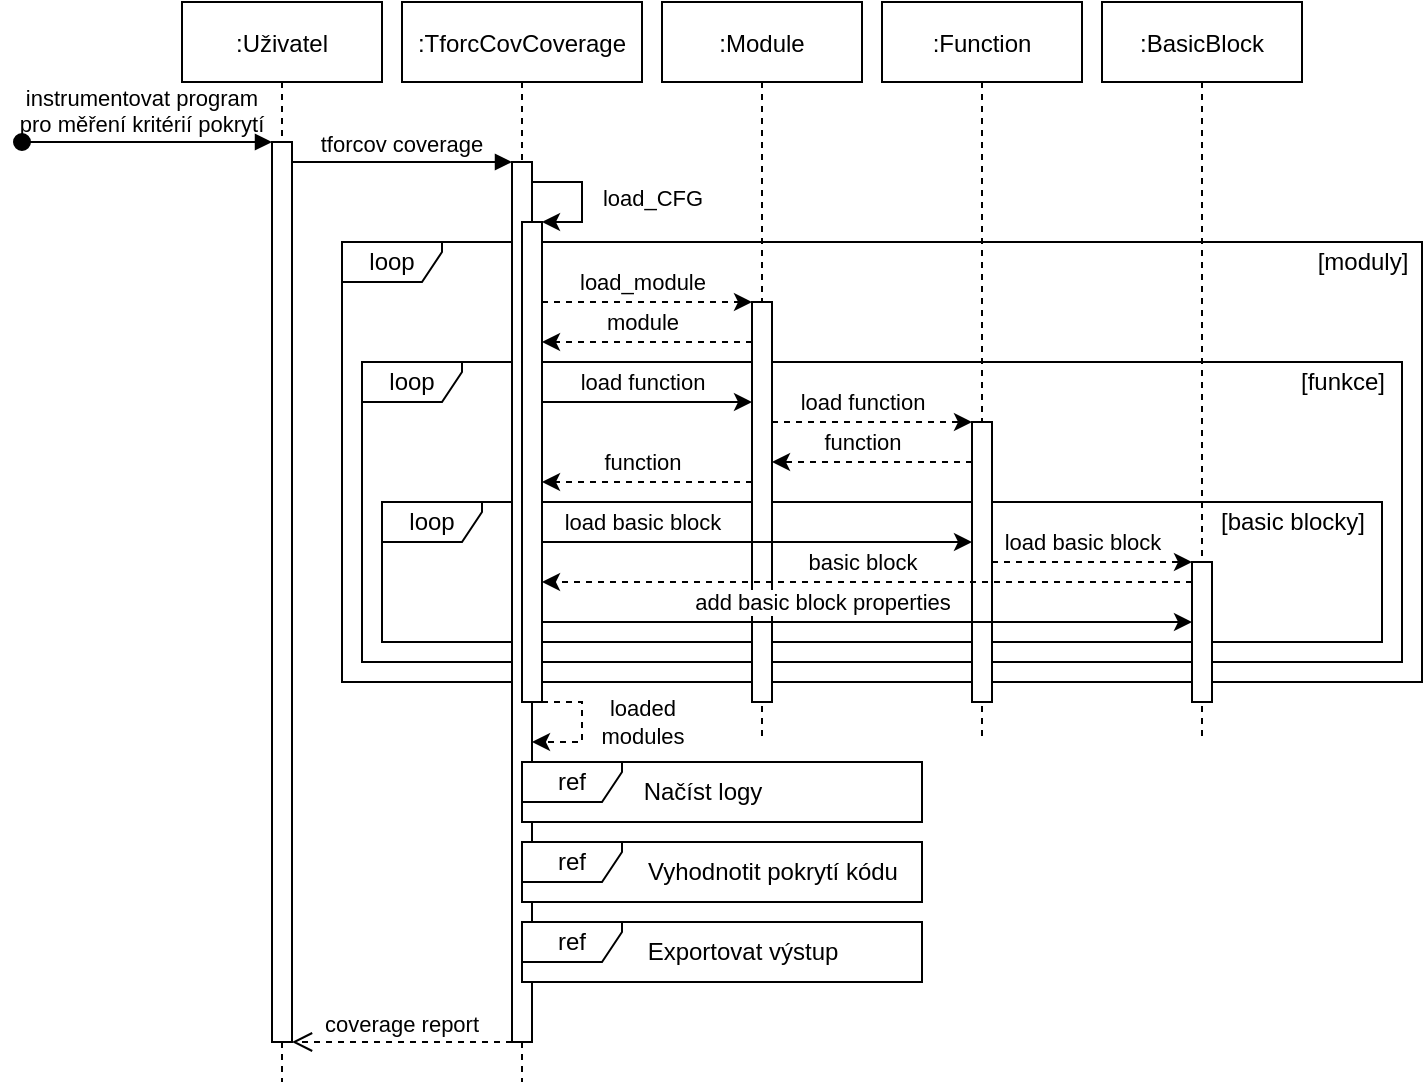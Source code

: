 <mxfile version="16.4.5" type="github">
  <diagram id="kgpKYQtTHZ0yAKxKKP6v" name="Page-1">
    <mxGraphModel dx="813" dy="435" grid="1" gridSize="10" guides="1" tooltips="1" connect="1" arrows="1" fold="1" page="1" pageScale="1" pageWidth="850" pageHeight="1100" math="0" shadow="0">
      <root>
        <mxCell id="0" />
        <mxCell id="1" parent="0" />
        <mxCell id="tN5C8NhHL724sr-eqqmO-39" value="loop" style="shape=umlFrame;whiteSpace=wrap;html=1;width=50;height=20;" parent="1" vertex="1">
          <mxGeometry x="200" y="200" width="540" height="220" as="geometry" />
        </mxCell>
        <mxCell id="tN5C8NhHL724sr-eqqmO-46" value="loop" style="shape=umlFrame;whiteSpace=wrap;html=1;width=50;height=20;" parent="1" vertex="1">
          <mxGeometry x="210" y="260" width="520" height="150" as="geometry" />
        </mxCell>
        <mxCell id="tN5C8NhHL724sr-eqqmO-47" value="loop" style="shape=umlFrame;whiteSpace=wrap;html=1;width=50;height=20;" parent="1" vertex="1">
          <mxGeometry x="220" y="330" width="500" height="70" as="geometry" />
        </mxCell>
        <mxCell id="tN5C8NhHL724sr-eqqmO-1" value=":Uživatel" style="shape=umlLifeline;perimeter=lifelinePerimeter;container=1;collapsible=0;recursiveResize=0;rounded=0;shadow=0;strokeWidth=1;" parent="1" vertex="1">
          <mxGeometry x="120" y="80" width="100" height="540" as="geometry" />
        </mxCell>
        <mxCell id="tN5C8NhHL724sr-eqqmO-2" value="" style="points=[];perimeter=orthogonalPerimeter;rounded=0;shadow=0;strokeWidth=1;" parent="tN5C8NhHL724sr-eqqmO-1" vertex="1">
          <mxGeometry x="45" y="70" width="10" height="450" as="geometry" />
        </mxCell>
        <mxCell id="tN5C8NhHL724sr-eqqmO-3" value="instrumentovat program&#xa;pro měření kritérií pokrytí" style="verticalAlign=bottom;startArrow=oval;endArrow=block;startSize=8;shadow=0;strokeWidth=1;labelBackgroundColor=none;" parent="tN5C8NhHL724sr-eqqmO-1" target="tN5C8NhHL724sr-eqqmO-2" edge="1">
          <mxGeometry x="-0.04" relative="1" as="geometry">
            <mxPoint x="-80" y="70" as="sourcePoint" />
            <mxPoint as="offset" />
          </mxGeometry>
        </mxCell>
        <mxCell id="tN5C8NhHL724sr-eqqmO-4" value=":TforcCovCoverage" style="shape=umlLifeline;perimeter=lifelinePerimeter;container=1;collapsible=0;recursiveResize=0;rounded=0;shadow=0;strokeWidth=1;" parent="1" vertex="1">
          <mxGeometry x="230" y="80" width="120" height="540" as="geometry" />
        </mxCell>
        <mxCell id="tN5C8NhHL724sr-eqqmO-5" value="" style="points=[];perimeter=orthogonalPerimeter;rounded=0;shadow=0;strokeWidth=1;" parent="tN5C8NhHL724sr-eqqmO-4" vertex="1">
          <mxGeometry x="55" y="80" width="10" height="440" as="geometry" />
        </mxCell>
        <mxCell id="tN5C8NhHL724sr-eqqmO-32" value="load_CFG" style="edgeStyle=orthogonalEdgeStyle;rounded=0;orthogonalLoop=1;jettySize=auto;html=1;" parent="tN5C8NhHL724sr-eqqmO-4" source="tN5C8NhHL724sr-eqqmO-5" target="tN5C8NhHL724sr-eqqmO-33" edge="1">
          <mxGeometry x="-0.001" y="35" relative="1" as="geometry">
            <mxPoint x="210" y="215" as="targetPoint" />
            <Array as="points">
              <mxPoint x="90" y="90" />
              <mxPoint x="90" y="110" />
            </Array>
            <mxPoint as="offset" />
          </mxGeometry>
        </mxCell>
        <mxCell id="tN5C8NhHL724sr-eqqmO-33" value="" style="points=[];perimeter=orthogonalPerimeter;rounded=0;shadow=0;strokeWidth=1;" parent="tN5C8NhHL724sr-eqqmO-4" vertex="1">
          <mxGeometry x="60" y="110" width="10" height="240" as="geometry" />
        </mxCell>
        <mxCell id="tN5C8NhHL724sr-eqqmO-57" value="loaded&lt;br&gt;modules" style="edgeStyle=orthogonalEdgeStyle;rounded=0;orthogonalLoop=1;jettySize=auto;html=1;dashed=1;" parent="tN5C8NhHL724sr-eqqmO-4" source="tN5C8NhHL724sr-eqqmO-33" target="tN5C8NhHL724sr-eqqmO-5" edge="1">
          <mxGeometry x="-0.078" y="30" relative="1" as="geometry">
            <Array as="points">
              <mxPoint x="90" y="350" />
              <mxPoint x="90" y="370" />
            </Array>
            <mxPoint as="offset" />
          </mxGeometry>
        </mxCell>
        <mxCell id="tN5C8NhHL724sr-eqqmO-7" value="tforcov coverage" style="verticalAlign=bottom;endArrow=block;entryX=0;entryY=0;shadow=0;strokeWidth=1;" parent="1" source="tN5C8NhHL724sr-eqqmO-2" target="tN5C8NhHL724sr-eqqmO-5" edge="1">
          <mxGeometry relative="1" as="geometry">
            <mxPoint x="275" y="160" as="sourcePoint" />
            <mxPoint as="offset" />
          </mxGeometry>
        </mxCell>
        <mxCell id="tN5C8NhHL724sr-eqqmO-9" value="coverage report" style="verticalAlign=bottom;endArrow=open;dashed=1;endSize=8;shadow=0;strokeWidth=1;" parent="1" source="tN5C8NhHL724sr-eqqmO-5" target="tN5C8NhHL724sr-eqqmO-2" edge="1">
          <mxGeometry relative="1" as="geometry">
            <mxPoint x="185" y="190" as="targetPoint" />
            <mxPoint x="230" y="430" as="sourcePoint" />
            <Array as="points">
              <mxPoint x="240" y="600" />
            </Array>
          </mxGeometry>
        </mxCell>
        <mxCell id="tN5C8NhHL724sr-eqqmO-34" value=":Module" style="shape=umlLifeline;perimeter=lifelinePerimeter;container=1;collapsible=0;recursiveResize=0;rounded=0;shadow=0;strokeWidth=1;" parent="1" vertex="1">
          <mxGeometry x="360" y="80" width="100" height="370" as="geometry" />
        </mxCell>
        <mxCell id="tN5C8NhHL724sr-eqqmO-35" value="" style="points=[];perimeter=orthogonalPerimeter;rounded=0;shadow=0;strokeWidth=1;" parent="tN5C8NhHL724sr-eqqmO-34" vertex="1">
          <mxGeometry x="45" y="150" width="10" height="200" as="geometry" />
        </mxCell>
        <mxCell id="tN5C8NhHL724sr-eqqmO-38" value="load_module" style="edgeStyle=orthogonalEdgeStyle;rounded=0;orthogonalLoop=1;jettySize=auto;html=1;dashed=1;" parent="1" source="tN5C8NhHL724sr-eqqmO-33" target="tN5C8NhHL724sr-eqqmO-35" edge="1">
          <mxGeometry x="-0.048" y="10" relative="1" as="geometry">
            <Array as="points">
              <mxPoint x="340" y="230" />
              <mxPoint x="340" y="230" />
            </Array>
            <mxPoint as="offset" />
          </mxGeometry>
        </mxCell>
        <mxCell id="tN5C8NhHL724sr-eqqmO-40" value=":Function" style="shape=umlLifeline;perimeter=lifelinePerimeter;container=1;collapsible=0;recursiveResize=0;rounded=0;shadow=0;strokeWidth=1;" parent="1" vertex="1">
          <mxGeometry x="470" y="80" width="100" height="370" as="geometry" />
        </mxCell>
        <mxCell id="tN5C8NhHL724sr-eqqmO-41" value="" style="points=[];perimeter=orthogonalPerimeter;rounded=0;shadow=0;strokeWidth=1;" parent="tN5C8NhHL724sr-eqqmO-40" vertex="1">
          <mxGeometry x="45" y="210" width="10" height="140" as="geometry" />
        </mxCell>
        <mxCell id="tN5C8NhHL724sr-eqqmO-42" value=":BasicBlock" style="shape=umlLifeline;perimeter=lifelinePerimeter;container=1;collapsible=0;recursiveResize=0;rounded=0;shadow=0;strokeWidth=1;" parent="1" vertex="1">
          <mxGeometry x="580" y="80" width="100" height="370" as="geometry" />
        </mxCell>
        <mxCell id="tN5C8NhHL724sr-eqqmO-43" value="" style="points=[];perimeter=orthogonalPerimeter;rounded=0;shadow=0;strokeWidth=1;" parent="tN5C8NhHL724sr-eqqmO-42" vertex="1">
          <mxGeometry x="45" y="280" width="10" height="70" as="geometry" />
        </mxCell>
        <mxCell id="tN5C8NhHL724sr-eqqmO-44" value="load function" style="edgeStyle=orthogonalEdgeStyle;rounded=0;orthogonalLoop=1;jettySize=auto;html=1;" parent="1" source="tN5C8NhHL724sr-eqqmO-33" target="tN5C8NhHL724sr-eqqmO-35" edge="1">
          <mxGeometry x="-0.048" y="10" relative="1" as="geometry">
            <Array as="points">
              <mxPoint x="360" y="280" />
              <mxPoint x="360" y="280" />
            </Array>
            <mxPoint as="offset" />
          </mxGeometry>
        </mxCell>
        <mxCell id="tN5C8NhHL724sr-eqqmO-45" value="load function" style="edgeStyle=orthogonalEdgeStyle;rounded=0;orthogonalLoop=1;jettySize=auto;html=1;dashed=1;" parent="1" source="tN5C8NhHL724sr-eqqmO-35" target="tN5C8NhHL724sr-eqqmO-41" edge="1">
          <mxGeometry x="-0.099" y="10" relative="1" as="geometry">
            <Array as="points">
              <mxPoint x="460" y="290" />
              <mxPoint x="460" y="290" />
            </Array>
            <mxPoint as="offset" />
          </mxGeometry>
        </mxCell>
        <mxCell id="tN5C8NhHL724sr-eqqmO-49" value="load basic block" style="edgeStyle=orthogonalEdgeStyle;rounded=0;orthogonalLoop=1;jettySize=auto;html=1;" parent="1" source="tN5C8NhHL724sr-eqqmO-33" target="tN5C8NhHL724sr-eqqmO-41" edge="1">
          <mxGeometry x="-0.535" y="10" relative="1" as="geometry">
            <Array as="points">
              <mxPoint x="410" y="350" />
              <mxPoint x="410" y="350" />
            </Array>
            <mxPoint as="offset" />
          </mxGeometry>
        </mxCell>
        <mxCell id="tN5C8NhHL724sr-eqqmO-50" value="load basic block" style="edgeStyle=orthogonalEdgeStyle;rounded=0;orthogonalLoop=1;jettySize=auto;html=1;dashed=1;" parent="1" source="tN5C8NhHL724sr-eqqmO-41" target="tN5C8NhHL724sr-eqqmO-43" edge="1">
          <mxGeometry x="-0.1" y="10" relative="1" as="geometry">
            <Array as="points">
              <mxPoint x="570" y="360" />
              <mxPoint x="570" y="360" />
            </Array>
            <mxPoint as="offset" />
          </mxGeometry>
        </mxCell>
        <mxCell id="tN5C8NhHL724sr-eqqmO-51" value="module" style="edgeStyle=orthogonalEdgeStyle;rounded=0;orthogonalLoop=1;jettySize=auto;html=1;dashed=1;" parent="1" source="tN5C8NhHL724sr-eqqmO-35" target="tN5C8NhHL724sr-eqqmO-33" edge="1">
          <mxGeometry x="0.047" y="-10" relative="1" as="geometry">
            <Array as="points">
              <mxPoint x="350" y="250" />
              <mxPoint x="350" y="250" />
            </Array>
            <mxPoint as="offset" />
          </mxGeometry>
        </mxCell>
        <mxCell id="tN5C8NhHL724sr-eqqmO-52" value="function" style="edgeStyle=orthogonalEdgeStyle;rounded=0;orthogonalLoop=1;jettySize=auto;html=1;dashed=1;" parent="1" source="tN5C8NhHL724sr-eqqmO-35" target="tN5C8NhHL724sr-eqqmO-33" edge="1">
          <mxGeometry x="0.047" y="-10" relative="1" as="geometry">
            <Array as="points">
              <mxPoint x="350" y="320" />
              <mxPoint x="350" y="320" />
            </Array>
            <mxPoint as="offset" />
          </mxGeometry>
        </mxCell>
        <mxCell id="tN5C8NhHL724sr-eqqmO-53" value="function" style="edgeStyle=orthogonalEdgeStyle;rounded=0;orthogonalLoop=1;jettySize=auto;html=1;dashed=1;" parent="1" source="tN5C8NhHL724sr-eqqmO-41" target="tN5C8NhHL724sr-eqqmO-35" edge="1">
          <mxGeometry x="0.1" y="-10" relative="1" as="geometry">
            <Array as="points">
              <mxPoint x="470" y="310" />
              <mxPoint x="470" y="310" />
            </Array>
            <mxPoint as="offset" />
          </mxGeometry>
        </mxCell>
        <mxCell id="tN5C8NhHL724sr-eqqmO-54" value="basic block" style="edgeStyle=orthogonalEdgeStyle;rounded=0;orthogonalLoop=1;jettySize=auto;html=1;dashed=1;" parent="1" source="tN5C8NhHL724sr-eqqmO-43" target="tN5C8NhHL724sr-eqqmO-33" edge="1">
          <mxGeometry x="0.015" y="-10" relative="1" as="geometry">
            <Array as="points">
              <mxPoint x="460" y="370" />
              <mxPoint x="460" y="370" />
            </Array>
            <mxPoint as="offset" />
          </mxGeometry>
        </mxCell>
        <mxCell id="tN5C8NhHL724sr-eqqmO-55" value="add basic block properties" style="edgeStyle=orthogonalEdgeStyle;rounded=0;orthogonalLoop=1;jettySize=auto;html=1;" parent="1" source="tN5C8NhHL724sr-eqqmO-33" target="tN5C8NhHL724sr-eqqmO-43" edge="1">
          <mxGeometry x="-0.139" y="10" relative="1" as="geometry">
            <mxPoint x="310" y="360.029" as="sourcePoint" />
            <mxPoint x="525" y="360.029" as="targetPoint" />
            <Array as="points">
              <mxPoint x="470" y="390" />
              <mxPoint x="470" y="390" />
            </Array>
            <mxPoint as="offset" />
          </mxGeometry>
        </mxCell>
        <mxCell id="fTopDFvXIOGjMvco2JUw-1" value="ref" style="shape=umlFrame;whiteSpace=wrap;html=1;width=50;height=20;swimlaneFillColor=default;" vertex="1" parent="1">
          <mxGeometry x="290" y="460" width="200" height="30" as="geometry" />
        </mxCell>
        <mxCell id="fTopDFvXIOGjMvco2JUw-2" value="ref" style="shape=umlFrame;whiteSpace=wrap;html=1;width=50;height=20;swimlaneFillColor=default;" vertex="1" parent="1">
          <mxGeometry x="290" y="500" width="200" height="30" as="geometry" />
        </mxCell>
        <mxCell id="fTopDFvXIOGjMvco2JUw-3" value="Načíst logy" style="text;html=1;resizable=0;autosize=1;align=center;verticalAlign=middle;points=[];fillColor=none;strokeColor=none;rounded=0;" vertex="1" parent="1">
          <mxGeometry x="345" y="465" width="70" height="20" as="geometry" />
        </mxCell>
        <mxCell id="fTopDFvXIOGjMvco2JUw-4" value="Vyhodnotit pokrytí kódu" style="text;html=1;resizable=0;autosize=1;align=center;verticalAlign=middle;points=[];fillColor=none;strokeColor=none;rounded=0;" vertex="1" parent="1">
          <mxGeometry x="345" y="505" width="140" height="20" as="geometry" />
        </mxCell>
        <mxCell id="fTopDFvXIOGjMvco2JUw-5" value="[moduly]" style="text;html=1;resizable=0;autosize=1;align=center;verticalAlign=middle;points=[];fillColor=none;strokeColor=none;rounded=0;" vertex="1" parent="1">
          <mxGeometry x="680" y="200" width="60" height="20" as="geometry" />
        </mxCell>
        <mxCell id="fTopDFvXIOGjMvco2JUw-6" value="[funkce]" style="text;html=1;resizable=0;autosize=1;align=center;verticalAlign=middle;points=[];fillColor=none;strokeColor=none;rounded=0;" vertex="1" parent="1">
          <mxGeometry x="670" y="260" width="60" height="20" as="geometry" />
        </mxCell>
        <mxCell id="fTopDFvXIOGjMvco2JUw-7" value="[basic blocky]" style="text;html=1;resizable=0;autosize=1;align=center;verticalAlign=middle;points=[];fillColor=none;strokeColor=none;rounded=0;" vertex="1" parent="1">
          <mxGeometry x="630" y="330" width="90" height="20" as="geometry" />
        </mxCell>
        <mxCell id="fTopDFvXIOGjMvco2JUw-8" value="ref" style="shape=umlFrame;whiteSpace=wrap;html=1;width=50;height=20;swimlaneFillColor=default;" vertex="1" parent="1">
          <mxGeometry x="290" y="540" width="200" height="30" as="geometry" />
        </mxCell>
        <mxCell id="fTopDFvXIOGjMvco2JUw-9" value="Exportovat výstup" style="text;html=1;resizable=0;autosize=1;align=center;verticalAlign=middle;points=[];fillColor=none;strokeColor=none;rounded=0;" vertex="1" parent="1">
          <mxGeometry x="345" y="545" width="110" height="20" as="geometry" />
        </mxCell>
      </root>
    </mxGraphModel>
  </diagram>
</mxfile>
